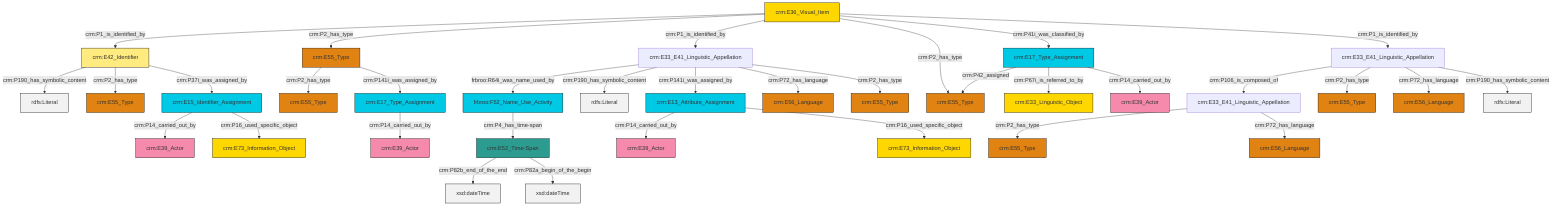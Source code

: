 graph TD
classDef Literal fill:#f2f2f2,stroke:#000000;
classDef CRM_Entity fill:#FFFFFF,stroke:#000000;
classDef Temporal_Entity fill:#00C9E6, stroke:#000000;
classDef Type fill:#E18312, stroke:#000000;
classDef Time-Span fill:#2C9C91, stroke:#000000;
classDef Appellation fill:#FFEB7F, stroke:#000000;
classDef Place fill:#008836, stroke:#000000;
classDef Persistent_Item fill:#B266B2, stroke:#000000;
classDef Conceptual_Object fill:#FFD700, stroke:#000000;
classDef Physical_Thing fill:#D2B48C, stroke:#000000;
classDef Actor fill:#f58aad, stroke:#000000;
classDef PC_Classes fill:#4ce600, stroke:#000000;
classDef Multi fill:#cccccc,stroke:#000000;

2["crm:E17_Type_Assignment"]:::Temporal_Entity -->|crm:P42_assigned| 3["crm:E55_Type"]:::Type
4["crm:E33_E41_Linguistic_Appellation"]:::Default -->|crm:P106_is_composed_of| 5["crm:E33_E41_Linguistic_Appellation"]:::Default
10["crm:E52_Time-Span"]:::Time-Span -->|crm:P82b_end_of_the_end| 11[xsd:dateTime]:::Literal
4["crm:E33_E41_Linguistic_Appellation"]:::Default -->|crm:P2_has_type| 14["crm:E55_Type"]:::Type
15["crm:E33_E41_Linguistic_Appellation"]:::Default -->|frbroo:R64i_was_name_used_by| 12["frbroo:F52_Name_Use_Activity"]:::Temporal_Entity
18["crm:E55_Type"]:::Type -->|crm:P2_has_type| 19["crm:E55_Type"]:::Type
6["crm:E36_Visual_Item"]:::Conceptual_Object -->|crm:P1_is_identified_by| 23["crm:E42_Identifier"]:::Appellation
2["crm:E17_Type_Assignment"]:::Temporal_Entity -->|crm:P67i_is_referred_to_by| 24["crm:E33_Linguistic_Object"]:::Conceptual_Object
5["crm:E33_E41_Linguistic_Appellation"]:::Default -->|crm:P2_has_type| 25["crm:E55_Type"]:::Type
23["crm:E42_Identifier"]:::Appellation -->|crm:P190_has_symbolic_content| 30[rdfs:Literal]:::Literal
15["crm:E33_E41_Linguistic_Appellation"]:::Default -->|crm:P190_has_symbolic_content| 31[rdfs:Literal]:::Literal
15["crm:E33_E41_Linguistic_Appellation"]:::Default -->|crm:P141i_was_assigned_by| 26["crm:E13_Attribute_Assignment"]:::Temporal_Entity
26["crm:E13_Attribute_Assignment"]:::Temporal_Entity -->|crm:P14_carried_out_by| 28["crm:E39_Actor"]:::Actor
6["crm:E36_Visual_Item"]:::Conceptual_Object -->|crm:P2_has_type| 18["crm:E55_Type"]:::Type
23["crm:E42_Identifier"]:::Appellation -->|crm:P2_has_type| 20["crm:E55_Type"]:::Type
8["crm:E17_Type_Assignment"]:::Temporal_Entity -->|crm:P14_carried_out_by| 35["crm:E39_Actor"]:::Actor
6["crm:E36_Visual_Item"]:::Conceptual_Object -->|crm:P1_is_identified_by| 15["crm:E33_E41_Linguistic_Appellation"]:::Default
15["crm:E33_E41_Linguistic_Appellation"]:::Default -->|crm:P72_has_language| 16["crm:E56_Language"]:::Type
6["crm:E36_Visual_Item"]:::Conceptual_Object -->|crm:P2_has_type| 3["crm:E55_Type"]:::Type
4["crm:E33_E41_Linguistic_Appellation"]:::Default -->|crm:P72_has_language| 42["crm:E56_Language"]:::Type
23["crm:E42_Identifier"]:::Appellation -->|crm:P37i_was_assigned_by| 0["crm:E15_Identifier_Assignment"]:::Temporal_Entity
4["crm:E33_E41_Linguistic_Appellation"]:::Default -->|crm:P190_has_symbolic_content| 47[rdfs:Literal]:::Literal
26["crm:E13_Attribute_Assignment"]:::Temporal_Entity -->|crm:P16_used_specific_object| 52["crm:E73_Information_Object"]:::Conceptual_Object
10["crm:E52_Time-Span"]:::Time-Span -->|crm:P82a_begin_of_the_begin| 54[xsd:dateTime]:::Literal
0["crm:E15_Identifier_Assignment"]:::Temporal_Entity -->|crm:P14_carried_out_by| 40["crm:E39_Actor"]:::Actor
12["frbroo:F52_Name_Use_Activity"]:::Temporal_Entity -->|crm:P4_has_time-span| 10["crm:E52_Time-Span"]:::Time-Span
15["crm:E33_E41_Linguistic_Appellation"]:::Default -->|crm:P2_has_type| 36["crm:E55_Type"]:::Type
6["crm:E36_Visual_Item"]:::Conceptual_Object -->|crm:P41i_was_classified_by| 2["crm:E17_Type_Assignment"]:::Temporal_Entity
6["crm:E36_Visual_Item"]:::Conceptual_Object -->|crm:P1_is_identified_by| 4["crm:E33_E41_Linguistic_Appellation"]:::Default
18["crm:E55_Type"]:::Type -->|crm:P141i_was_assigned_by| 8["crm:E17_Type_Assignment"]:::Temporal_Entity
2["crm:E17_Type_Assignment"]:::Temporal_Entity -->|crm:P14_carried_out_by| 45["crm:E39_Actor"]:::Actor
5["crm:E33_E41_Linguistic_Appellation"]:::Default -->|crm:P72_has_language| 38["crm:E56_Language"]:::Type
0["crm:E15_Identifier_Assignment"]:::Temporal_Entity -->|crm:P16_used_specific_object| 62["crm:E73_Information_Object"]:::Conceptual_Object